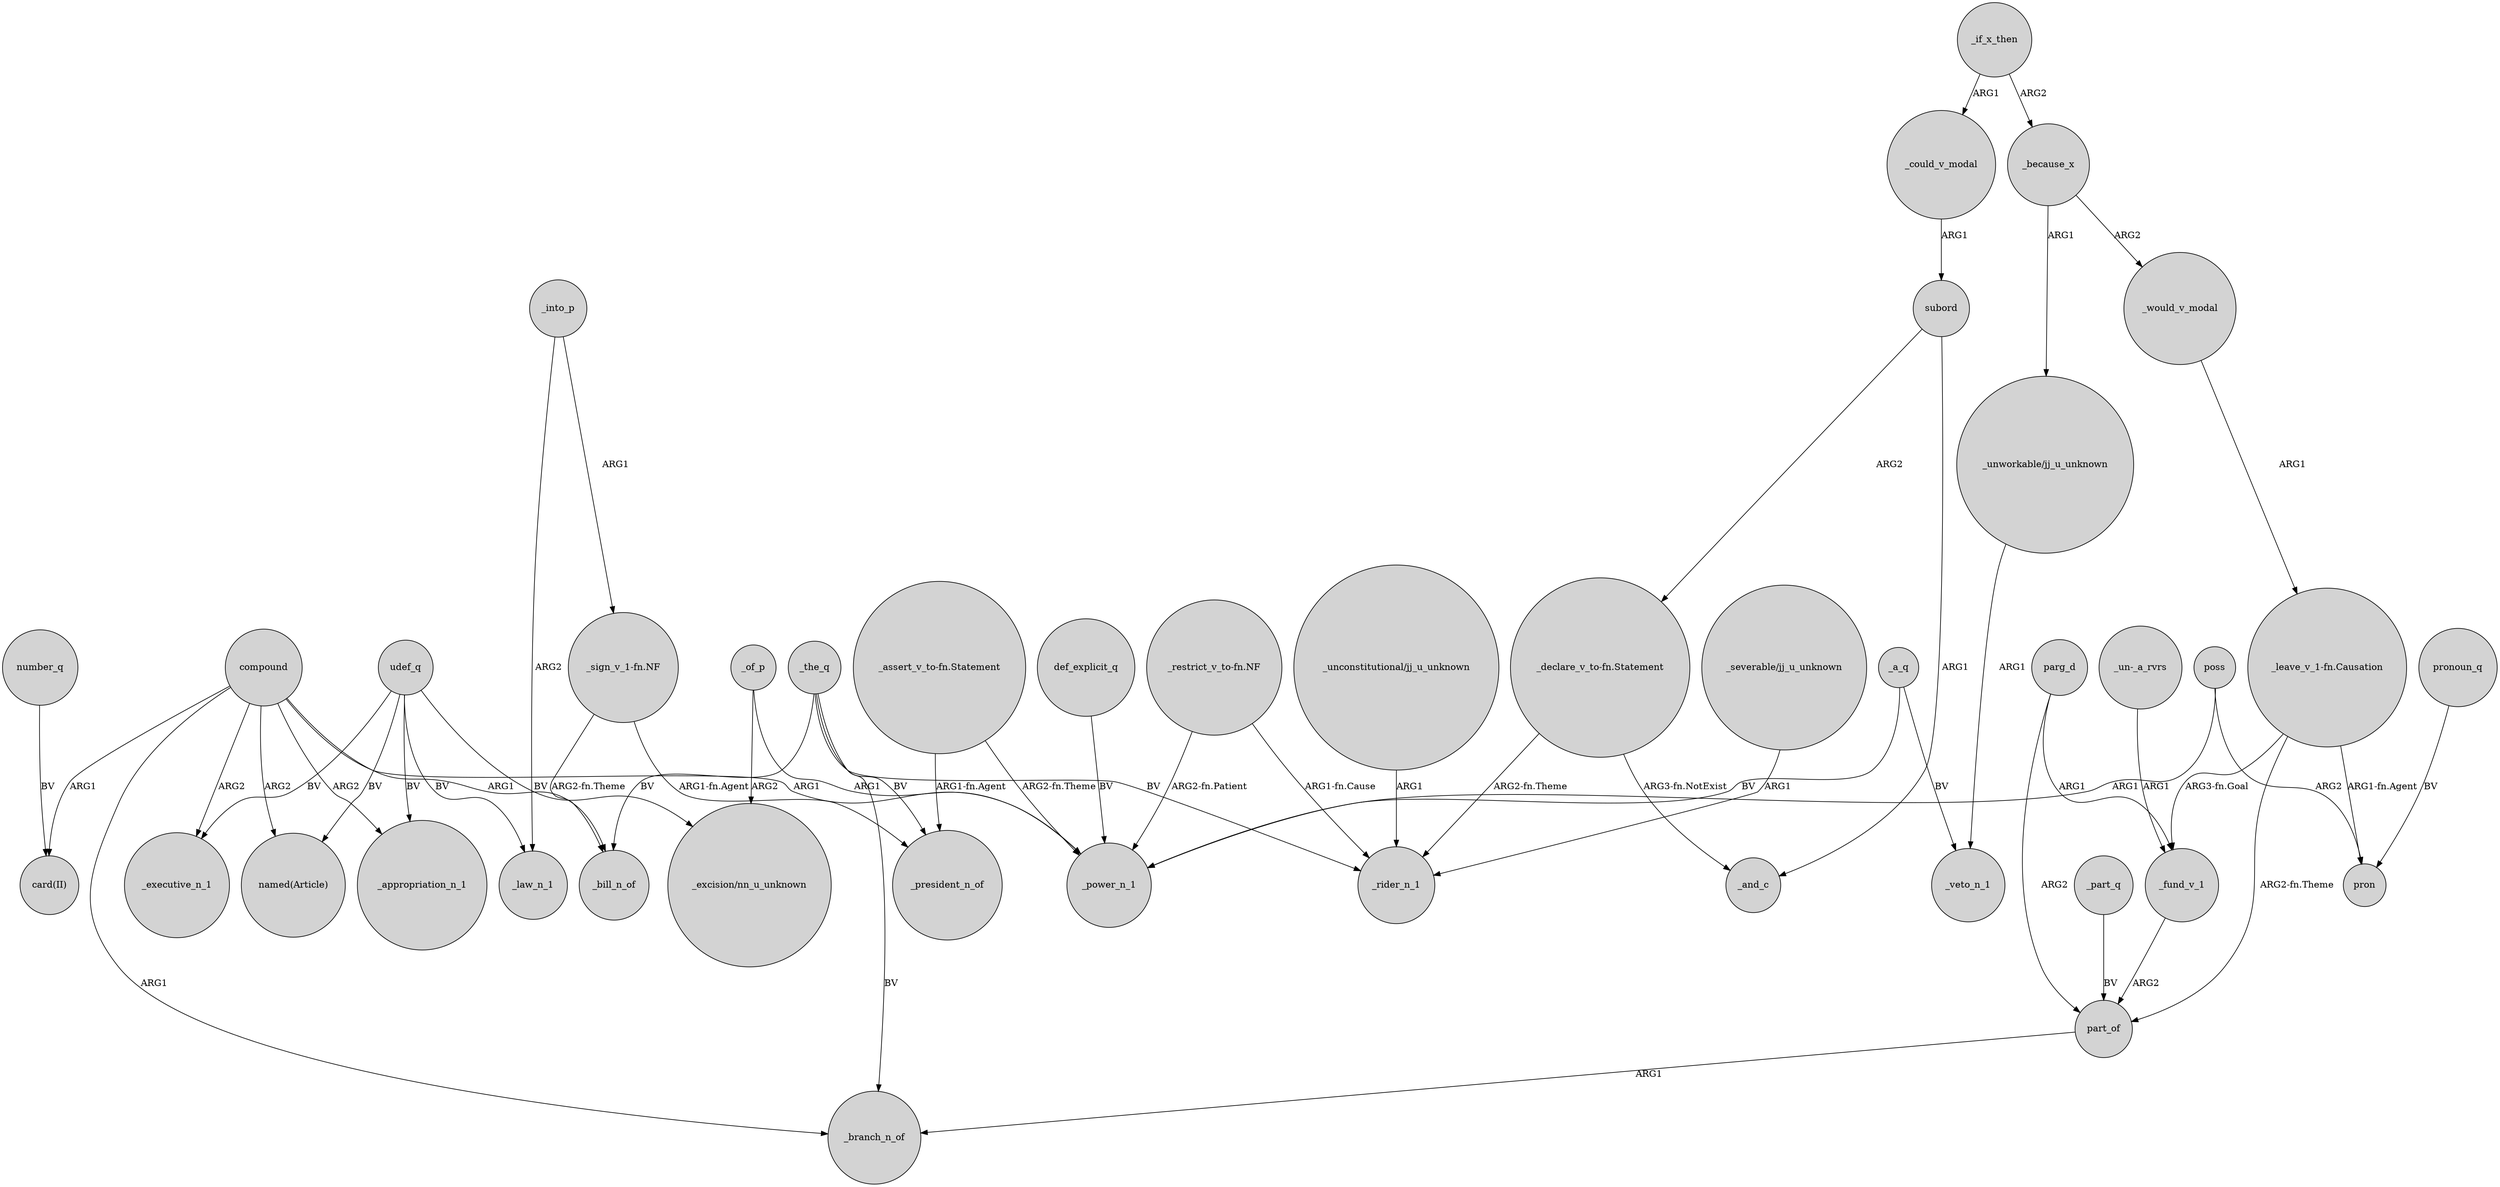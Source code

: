 digraph {
	node [shape=circle style=filled]
	"_un-_a_rvrs" -> _fund_v_1 [label=ARG1]
	_the_q -> _bill_n_of [label=BV]
	_into_p -> _law_n_1 [label=ARG2]
	udef_q -> "_excision/nn_u_unknown" [label=BV]
	compound -> _branch_n_of [label=ARG1]
	compound -> "card(II)" [label=ARG1]
	_could_v_modal -> subord [label=ARG1]
	"_leave_v_1-fn.Causation" -> _fund_v_1 [label="ARG3-fn.Goal"]
	compound -> _bill_n_of [label=ARG1]
	udef_q -> _executive_n_1 [label=BV]
	poss -> pron [label=ARG2]
	"_unconstitutional/jj_u_unknown" -> _rider_n_1 [label=ARG1]
	_of_p -> "_excision/nn_u_unknown" [label=ARG2]
	def_explicit_q -> _power_n_1 [label=BV]
	"_restrict_v_to-fn.NF" -> _power_n_1 [label="ARG2-fn.Patient"]
	"_unworkable/jj_u_unknown" -> _veto_n_1 [label=ARG1]
	udef_q -> _appropriation_n_1 [label=BV]
	_if_x_then -> _because_x [label=ARG2]
	udef_q -> _law_n_1 [label=BV]
	_if_x_then -> _could_v_modal [label=ARG1]
	_a_q -> _power_n_1 [label=BV]
	_of_p -> _power_n_1 [label=ARG1]
	poss -> _power_n_1 [label=ARG1]
	_part_q -> part_of [label=BV]
	"_assert_v_to-fn.Statement" -> _power_n_1 [label="ARG2-fn.Theme"]
	_fund_v_1 -> part_of [label=ARG2]
	udef_q -> "named(Article)" [label=BV]
	_because_x -> _would_v_modal [label=ARG2]
	part_of -> _branch_n_of [label=ARG1]
	pronoun_q -> pron [label=BV]
	_would_v_modal -> "_leave_v_1-fn.Causation" [label=ARG1]
	subord -> _and_c [label=ARG1]
	subord -> "_declare_v_to-fn.Statement" [label=ARG2]
	"_sign_v_1-fn.NF" -> _bill_n_of [label="ARG2-fn.Theme"]
	"_declare_v_to-fn.Statement" -> _and_c [label="ARG3-fn.NotExist"]
	compound -> _power_n_1 [label=ARG1]
	_the_q -> _president_n_of [label=BV]
	number_q -> "card(II)" [label=BV]
	"_restrict_v_to-fn.NF" -> _rider_n_1 [label="ARG1-fn.Cause"]
	compound -> _appropriation_n_1 [label=ARG2]
	"_declare_v_to-fn.Statement" -> _rider_n_1 [label="ARG2-fn.Theme"]
	"_assert_v_to-fn.Statement" -> _president_n_of [label="ARG1-fn.Agent"]
	_a_q -> _veto_n_1 [label=BV]
	parg_d -> _fund_v_1 [label=ARG1]
	"_sign_v_1-fn.NF" -> _president_n_of [label="ARG1-fn.Agent"]
	"_leave_v_1-fn.Causation" -> part_of [label="ARG2-fn.Theme"]
	parg_d -> part_of [label=ARG2]
	_the_q -> _branch_n_of [label=BV]
	_into_p -> "_sign_v_1-fn.NF" [label=ARG1]
	compound -> "named(Article)" [label=ARG2]
	compound -> _executive_n_1 [label=ARG2]
	_because_x -> "_unworkable/jj_u_unknown" [label=ARG1]
	_the_q -> _rider_n_1 [label=BV]
	"_leave_v_1-fn.Causation" -> pron [label="ARG1-fn.Agent"]
	"_severable/jj_u_unknown" -> _rider_n_1 [label=ARG1]
}
